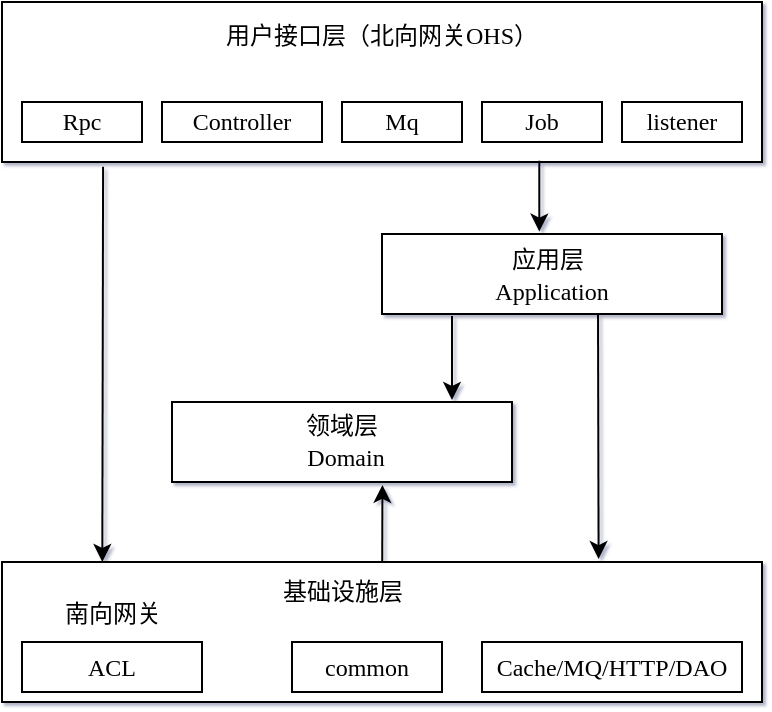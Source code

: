 <mxfile version="14.5.1" type="device"><diagram id="x3Yx3wyvhJQHfp9CNOBH" name="第 1 页"><mxGraphModel dx="813" dy="470" grid="0" gridSize="10" guides="1" tooltips="1" connect="1" arrows="1" fold="1" page="1" pageScale="1" pageWidth="827" pageHeight="1169" background="#ffffff" math="0" shadow="1"><root><mxCell id="0"/><mxCell id="1" parent="0"/><mxCell id="X93Y1zUIrLNMMnJqEFEY-1" value="" style="rounded=0;whiteSpace=wrap;html=1;" parent="1" vertex="1"><mxGeometry x="140" y="250" width="380" height="80" as="geometry"/></mxCell><mxCell id="X93Y1zUIrLNMMnJqEFEY-2" value="&lt;font face=&quot;Lucida Console&quot;&gt;用户接口层（北向网关OHS）&lt;/font&gt;" style="text;html=1;strokeColor=none;fillColor=none;align=center;verticalAlign=middle;whiteSpace=wrap;rounded=0;" parent="1" vertex="1"><mxGeometry x="250" y="257" width="160" height="20" as="geometry"/></mxCell><mxCell id="X93Y1zUIrLNMMnJqEFEY-3" value="&lt;font face=&quot;Lucida Console&quot;&gt;Rpc&lt;/font&gt;" style="rounded=0;whiteSpace=wrap;html=1;" parent="1" vertex="1"><mxGeometry x="150" y="300" width="60" height="20" as="geometry"/></mxCell><mxCell id="X93Y1zUIrLNMMnJqEFEY-4" value="&lt;font face=&quot;Lucida Console&quot;&gt;Controller&lt;/font&gt;" style="rounded=0;whiteSpace=wrap;html=1;" parent="1" vertex="1"><mxGeometry x="220" y="300" width="80" height="20" as="geometry"/></mxCell><mxCell id="X93Y1zUIrLNMMnJqEFEY-5" value="&lt;font face=&quot;Lucida Console&quot;&gt;Mq&lt;/font&gt;" style="rounded=0;whiteSpace=wrap;html=1;" parent="1" vertex="1"><mxGeometry x="310" y="300" width="60" height="20" as="geometry"/></mxCell><mxCell id="X93Y1zUIrLNMMnJqEFEY-6" value="&lt;font face=&quot;Lucida Console&quot;&gt;Job&lt;/font&gt;" style="rounded=0;whiteSpace=wrap;html=1;" parent="1" vertex="1"><mxGeometry x="380" y="300" width="60" height="20" as="geometry"/></mxCell><mxCell id="X93Y1zUIrLNMMnJqEFEY-7" value="&lt;font face=&quot;Lucida Console&quot;&gt;listener&lt;/font&gt;" style="rounded=0;whiteSpace=wrap;html=1;" parent="1" vertex="1"><mxGeometry x="450" y="300" width="60" height="20" as="geometry"/></mxCell><mxCell id="X93Y1zUIrLNMMnJqEFEY-8" value="" style="rounded=0;whiteSpace=wrap;html=1;" parent="1" vertex="1"><mxGeometry x="330" y="366" width="170" height="40" as="geometry"/></mxCell><mxCell id="X93Y1zUIrLNMMnJqEFEY-9" value="&lt;font face=&quot;Lucida Console&quot;&gt;应用层&lt;/font&gt;" style="text;html=1;strokeColor=none;fillColor=none;align=center;verticalAlign=middle;whiteSpace=wrap;rounded=0;" parent="1" vertex="1"><mxGeometry x="388" y="369" width="50" height="20" as="geometry"/></mxCell><mxCell id="X93Y1zUIrLNMMnJqEFEY-10" value="&lt;font face=&quot;Lucida Console&quot;&gt;Application&lt;/font&gt;" style="text;html=1;strokeColor=none;fillColor=none;align=center;verticalAlign=middle;whiteSpace=wrap;rounded=0;" parent="1" vertex="1"><mxGeometry x="395" y="385" width="40" height="20" as="geometry"/></mxCell><mxCell id="X93Y1zUIrLNMMnJqEFEY-11" value="" style="rounded=0;whiteSpace=wrap;html=1;" parent="1" vertex="1"><mxGeometry x="225" y="450" width="170" height="40" as="geometry"/></mxCell><mxCell id="X93Y1zUIrLNMMnJqEFEY-12" value="&lt;font face=&quot;Lucida Console&quot;&gt;领域层&lt;/font&gt;" style="text;html=1;strokeColor=none;fillColor=none;align=center;verticalAlign=middle;whiteSpace=wrap;rounded=0;" parent="1" vertex="1"><mxGeometry x="285" y="452" width="50" height="20" as="geometry"/></mxCell><mxCell id="X93Y1zUIrLNMMnJqEFEY-13" value="&lt;font face=&quot;Lucida Console&quot;&gt;Domain&lt;/font&gt;" style="text;html=1;strokeColor=none;fillColor=none;align=center;verticalAlign=middle;whiteSpace=wrap;rounded=0;" parent="1" vertex="1"><mxGeometry x="292" y="468" width="40" height="20" as="geometry"/></mxCell><mxCell id="X93Y1zUIrLNMMnJqEFEY-16" value="" style="rounded=0;whiteSpace=wrap;html=1;" parent="1" vertex="1"><mxGeometry x="140" y="530" width="380" height="70" as="geometry"/></mxCell><mxCell id="X93Y1zUIrLNMMnJqEFEY-17" value="" style="endArrow=classic;html=1;entryX=0.132;entryY=0;entryDx=0;entryDy=0;entryPerimeter=0;exitX=0.133;exitY=1.029;exitDx=0;exitDy=0;exitPerimeter=0;" parent="1" source="X93Y1zUIrLNMMnJqEFEY-1" target="X93Y1zUIrLNMMnJqEFEY-16" edge="1"><mxGeometry width="50" height="50" relative="1" as="geometry"><mxPoint x="80" y="480" as="sourcePoint"/><mxPoint x="130" y="430" as="targetPoint"/></mxGeometry></mxCell><mxCell id="X93Y1zUIrLNMMnJqEFEY-18" value="&lt;font face=&quot;Lucida Console&quot;&gt;ACL&lt;/font&gt;" style="rounded=0;whiteSpace=wrap;html=1;" parent="1" vertex="1"><mxGeometry x="150" y="570" width="90" height="25" as="geometry"/></mxCell><mxCell id="X93Y1zUIrLNMMnJqEFEY-20" value="南向网关" style="text;html=1;align=center;verticalAlign=middle;resizable=0;points=[];autosize=1;" parent="1" vertex="1"><mxGeometry x="165" y="546" width="60" height="20" as="geometry"/></mxCell><mxCell id="X93Y1zUIrLNMMnJqEFEY-22" value="基础设施层" style="text;html=1;align=center;verticalAlign=middle;resizable=0;points=[];autosize=1;" parent="1" vertex="1"><mxGeometry x="270" y="535" width="80" height="20" as="geometry"/></mxCell><mxCell id="X93Y1zUIrLNMMnJqEFEY-24" value="&lt;font face=&quot;Lucida Console&quot;&gt;common&lt;/font&gt;" style="rounded=0;whiteSpace=wrap;html=1;" parent="1" vertex="1"><mxGeometry x="285" y="570" width="75" height="25" as="geometry"/></mxCell><mxCell id="X93Y1zUIrLNMMnJqEFEY-25" value="&lt;font face=&quot;Lucida Console&quot;&gt;Cache/MQ/HTTP/DAO&lt;/font&gt;" style="rounded=0;whiteSpace=wrap;html=1;" parent="1" vertex="1"><mxGeometry x="380" y="570" width="130" height="25" as="geometry"/></mxCell><mxCell id="X93Y1zUIrLNMMnJqEFEY-26" value="" style="endArrow=classic;html=1;entryX=0.413;entryY=-0.11;entryDx=0;entryDy=0;entryPerimeter=0;exitX=0.707;exitY=0.992;exitDx=0;exitDy=0;exitPerimeter=0;" parent="1" source="X93Y1zUIrLNMMnJqEFEY-1" edge="1"><mxGeometry width="50" height="50" relative="1" as="geometry"><mxPoint x="409" y="332" as="sourcePoint"/><mxPoint x="408.65" y="364.8" as="targetPoint"/></mxGeometry></mxCell><mxCell id="X93Y1zUIrLNMMnJqEFEY-27" value="" style="endArrow=classic;html=1;" parent="1" edge="1"><mxGeometry width="50" height="50" relative="1" as="geometry"><mxPoint x="365" y="407" as="sourcePoint"/><mxPoint x="365" y="449" as="targetPoint"/></mxGeometry></mxCell><mxCell id="X93Y1zUIrLNMMnJqEFEY-28" value="" style="endArrow=classic;html=1;entryX=0.619;entryY=1.036;entryDx=0;entryDy=0;entryPerimeter=0;" parent="1" source="X93Y1zUIrLNMMnJqEFEY-16" target="X93Y1zUIrLNMMnJqEFEY-11" edge="1"><mxGeometry width="50" height="50" relative="1" as="geometry"><mxPoint x="429" y="352" as="sourcePoint"/><mxPoint x="428.65" y="384.8" as="targetPoint"/></mxGeometry></mxCell><mxCell id="X93Y1zUIrLNMMnJqEFEY-29" value="" style="endArrow=classic;html=1;entryX=0.785;entryY=-0.021;entryDx=0;entryDy=0;entryPerimeter=0;exitX=0.707;exitY=0.992;exitDx=0;exitDy=0;exitPerimeter=0;" parent="1" target="X93Y1zUIrLNMMnJqEFEY-16" edge="1"><mxGeometry width="50" height="50" relative="1" as="geometry"><mxPoint x="438.01" y="406" as="sourcePoint"/><mxPoint x="438" y="441.44" as="targetPoint"/></mxGeometry></mxCell></root></mxGraphModel></diagram></mxfile>